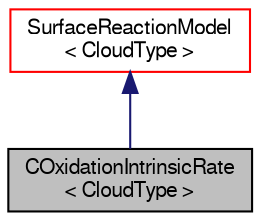 digraph "COxidationIntrinsicRate&lt; CloudType &gt;"
{
  bgcolor="transparent";
  edge [fontname="FreeSans",fontsize="10",labelfontname="FreeSans",labelfontsize="10"];
  node [fontname="FreeSans",fontsize="10",shape=record];
  Node4 [label="COxidationIntrinsicRate\l\< CloudType \>",height=0.2,width=0.4,color="black", fillcolor="grey75", style="filled", fontcolor="black"];
  Node5 -> Node4 [dir="back",color="midnightblue",fontsize="10",style="solid",fontname="FreeSans"];
  Node5 [label="SurfaceReactionModel\l\< CloudType \>",height=0.2,width=0.4,color="red",URL="$a23822.html",tooltip="Templated surface reaction model class. "];
}
